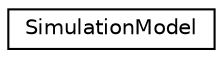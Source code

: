 digraph "Graphical Class Hierarchy"
{
 // LATEX_PDF_SIZE
  edge [fontname="Helvetica",fontsize="10",labelfontname="Helvetica",labelfontsize="10"];
  node [fontname="Helvetica",fontsize="10",shape=record];
  rankdir="LR";
  Node0 [label="SimulationModel",height=0.2,width=0.4,color="black", fillcolor="white", style="filled",URL="$classSimulationModel.html",tooltip="Class SimulationModel handling the transit simulation. it can communicate with the controller."];
}
